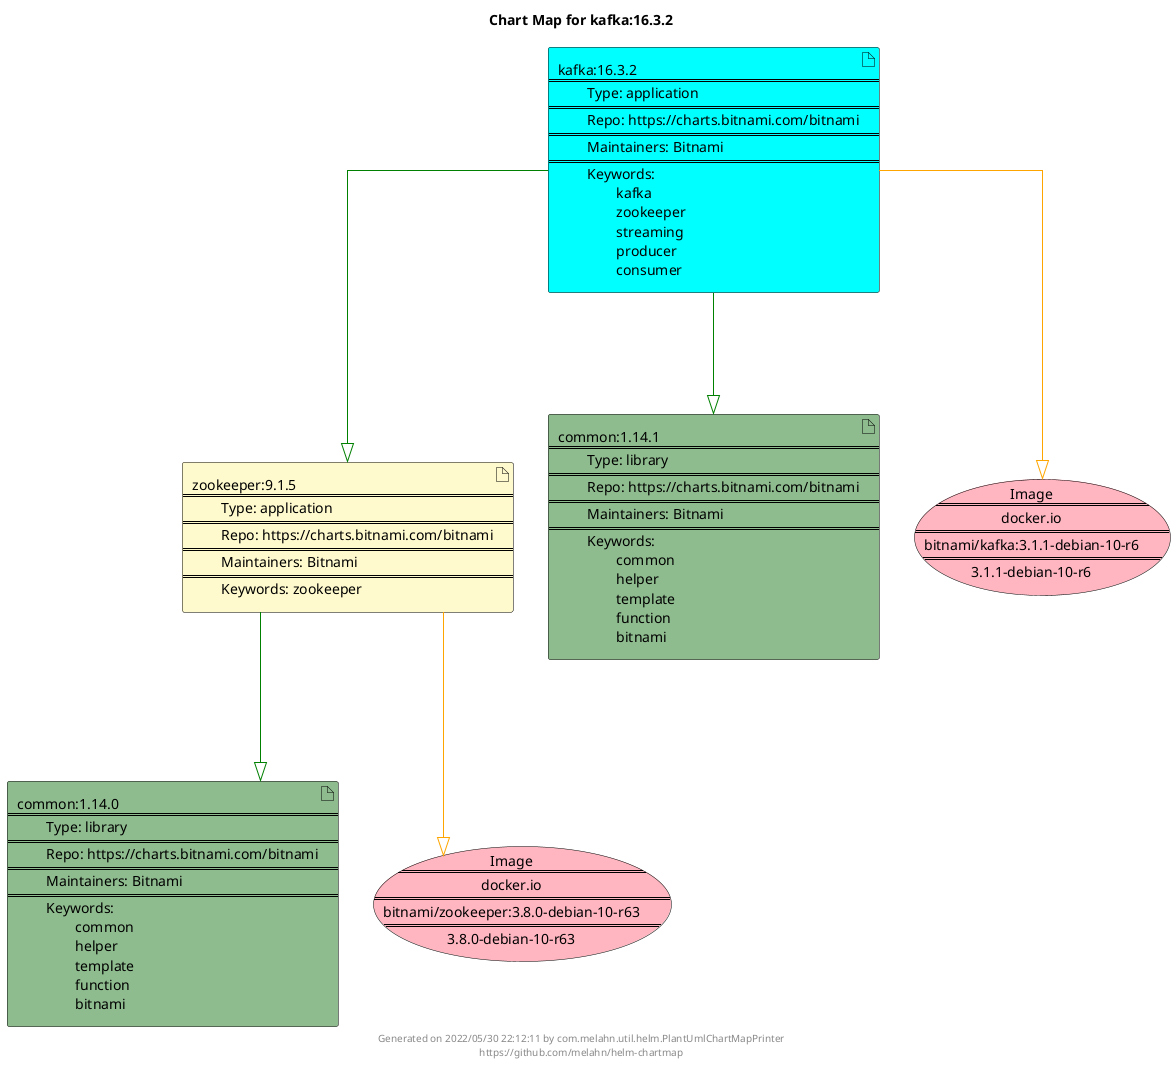 @startuml
skinparam linetype ortho
skinparam backgroundColor white
skinparam usecaseBorderColor black
skinparam usecaseArrowColor LightSlateGray
skinparam artifactBorderColor black
skinparam artifactArrowColor LightSlateGray

title Chart Map for kafka:16.3.2

'There are 4 referenced Helm Charts
artifact "zookeeper:9.1.5\n====\n\tType: application\n====\n\tRepo: https://charts.bitnami.com/bitnami\n====\n\tMaintainers: Bitnami\n====\n\tKeywords: zookeeper" as zookeeper_9_1_5 #LemonChiffon
artifact "common:1.14.0\n====\n\tType: library\n====\n\tRepo: https://charts.bitnami.com/bitnami\n====\n\tMaintainers: Bitnami\n====\n\tKeywords: \n\t\tcommon\n\t\thelper\n\t\ttemplate\n\t\tfunction\n\t\tbitnami" as common_1_14_0 #DarkSeaGreen
artifact "common:1.14.1\n====\n\tType: library\n====\n\tRepo: https://charts.bitnami.com/bitnami\n====\n\tMaintainers: Bitnami\n====\n\tKeywords: \n\t\tcommon\n\t\thelper\n\t\ttemplate\n\t\tfunction\n\t\tbitnami" as common_1_14_1 #DarkSeaGreen
artifact "kafka:16.3.2\n====\n\tType: application\n====\n\tRepo: https://charts.bitnami.com/bitnami\n====\n\tMaintainers: Bitnami\n====\n\tKeywords: \n\t\tkafka\n\t\tzookeeper\n\t\tstreaming\n\t\tproducer\n\t\tconsumer" as kafka_16_3_2 #Aqua

'There are 2 referenced Docker Images
usecase "Image\n====\ndocker.io\n====\nbitnami/zookeeper:3.8.0-debian-10-r63\n====\n3.8.0-debian-10-r63" as docker_io_bitnami_zookeeper_3_8_0_debian_10_r63 #LightPink
usecase "Image\n====\ndocker.io\n====\nbitnami/kafka:3.1.1-debian-10-r6\n====\n3.1.1-debian-10-r6" as docker_io_bitnami_kafka_3_1_1_debian_10_r6 #LightPink

'Chart Dependencies
kafka_16_3_2--[#green]-|>zookeeper_9_1_5
zookeeper_9_1_5--[#green]-|>common_1_14_0
kafka_16_3_2--[#green]-|>common_1_14_1
zookeeper_9_1_5--[#orange]-|>docker_io_bitnami_zookeeper_3_8_0_debian_10_r63
kafka_16_3_2--[#orange]-|>docker_io_bitnami_kafka_3_1_1_debian_10_r6

center footer Generated on 2022/05/30 22:12:11 by com.melahn.util.helm.PlantUmlChartMapPrinter\nhttps://github.com/melahn/helm-chartmap
@enduml
